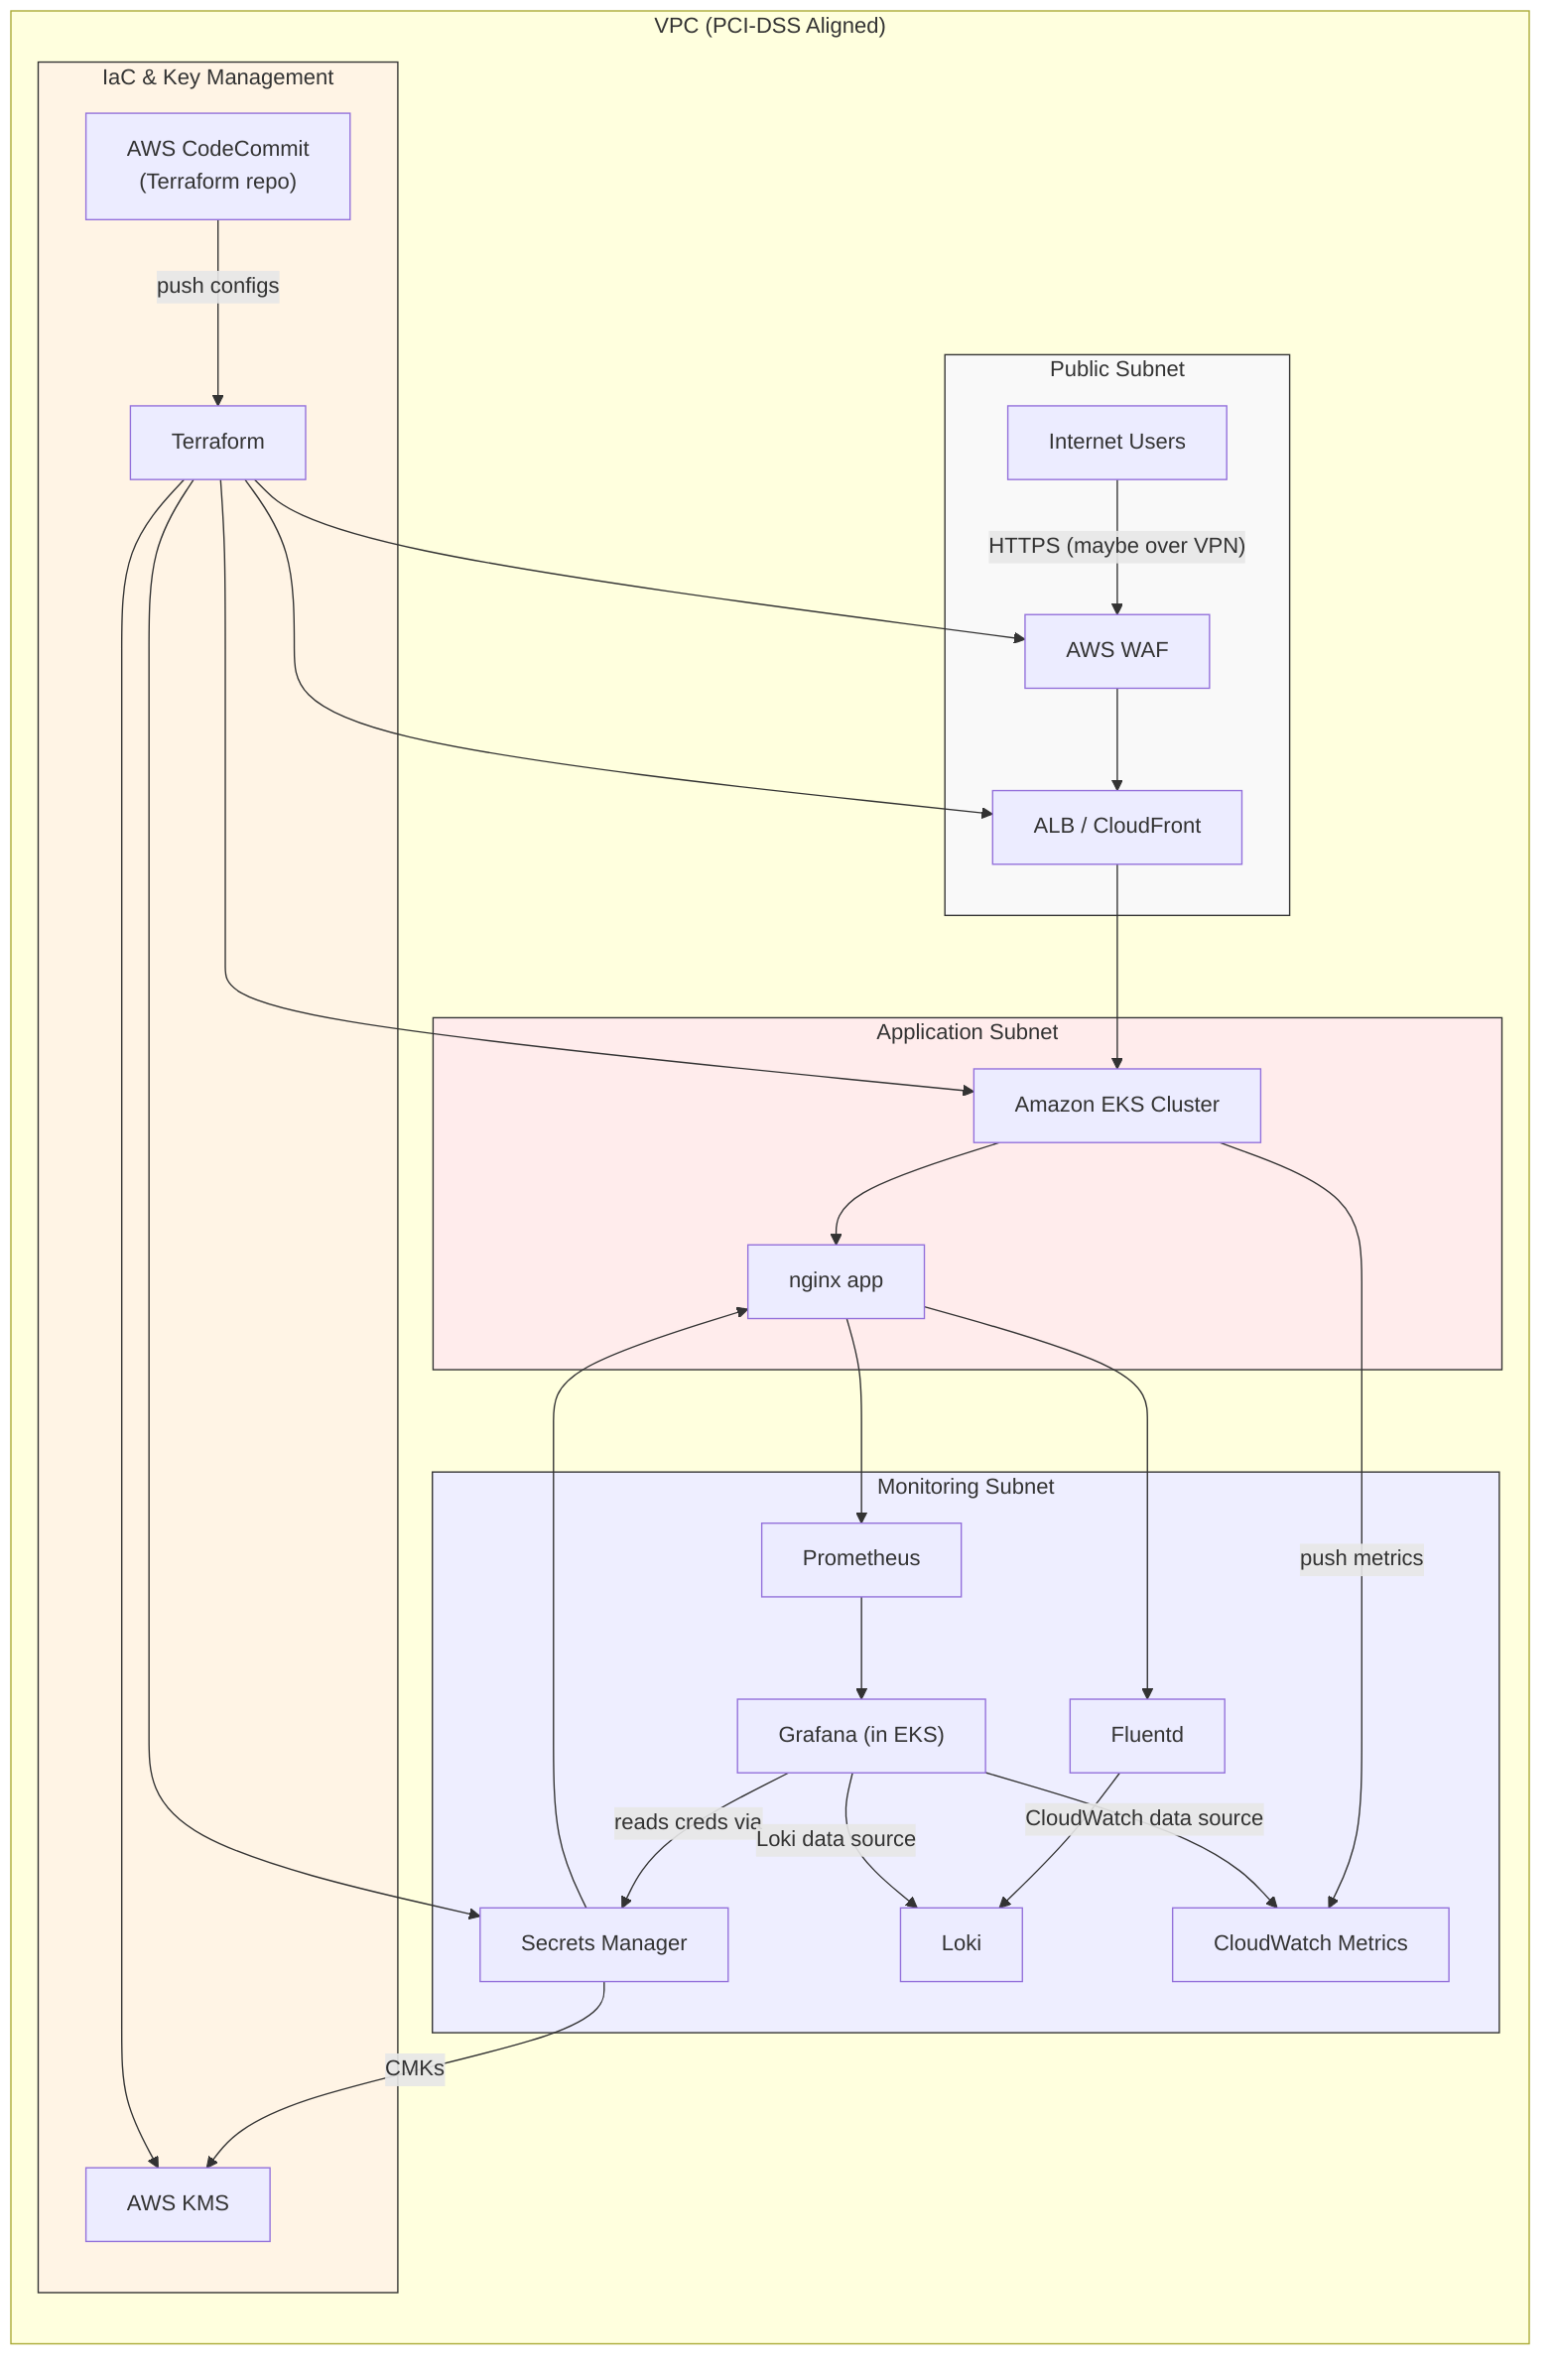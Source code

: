 graph LR
  subgraph VPC["VPC (PCI-DSS Aligned)"]
  
    %% Public Zone
    subgraph Public_Subnet ["Public Subnet"]
      direction TB
      Internet["Internet Users"]
      Internet -->|"HTTPS (maybe over VPN)"| WAF["AWS WAF"]
      WAF --> ALB["ALB / CloudFront"]
    end

    %% Application Zone (PCI Workload)
    subgraph App_Subnet ["Application Subnet"]
      direction TB
      ALB --> EKS["Amazon EKS Cluster"]
      EKS --> AppPods["nginx app"]
    end

    %% Monitoring Zone (Restricted)
    subgraph Monitoring_Subnet ["Monitoring Subnet"]
      direction TB
      AppPods --> Prom["Prometheus"]
      Prom --> Grafana["Grafana (in EKS)"]
      Grafana -->|reads creds via| SM["Secrets Manager"]
      AppPods --> Fluentd["Fluentd"]
      Fluentd --> Loki["Loki"]
      Grafana -->|Loki data source| Loki
      EKS -->|push metrics| CW["CloudWatch Metrics"]
      Grafana -->|CloudWatch data source| CW
      SM["Secrets Manager"] --> AppPods
    end

    %% IaC & Key Management (Unified)
    subgraph IaC_and_Security ["IaC & Key Management"]
      direction TB
      CodeCommit["AWS CodeCommit\n(Terraform repo)"] -->|push configs| Terraform["Terraform"]
      Terraform --> WAF
      Terraform --> ALB
      Terraform --> EKS
      Terraform --> SM["Secrets Manager"]
      SM -->|CMKs| KMS["AWS KMS"]
      Terraform --> KMS
    end

  end

  style Public_Subnet fill:#f9f9f9,stroke:#333,stroke-width:1px
  style App_Subnet fill:#ffecec,stroke:#333,stroke-width:1px
  style Monitoring_Subnet fill:#eef,stroke:#333,stroke-width:1px
  style IaC_and_Security fill:#fff4e5,stroke:#333,stroke-width:1px